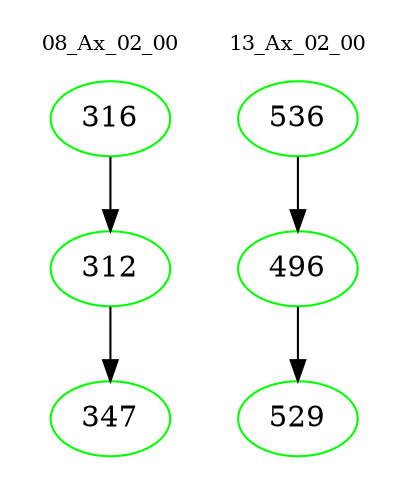 digraph{
subgraph cluster_0 {
color = white
label = "08_Ax_02_00";
fontsize=10;
T0_316 [label="316", color="green"]
T0_316 -> T0_312 [color="black"]
T0_312 [label="312", color="green"]
T0_312 -> T0_347 [color="black"]
T0_347 [label="347", color="green"]
}
subgraph cluster_1 {
color = white
label = "13_Ax_02_00";
fontsize=10;
T1_536 [label="536", color="green"]
T1_536 -> T1_496 [color="black"]
T1_496 [label="496", color="green"]
T1_496 -> T1_529 [color="black"]
T1_529 [label="529", color="green"]
}
}
